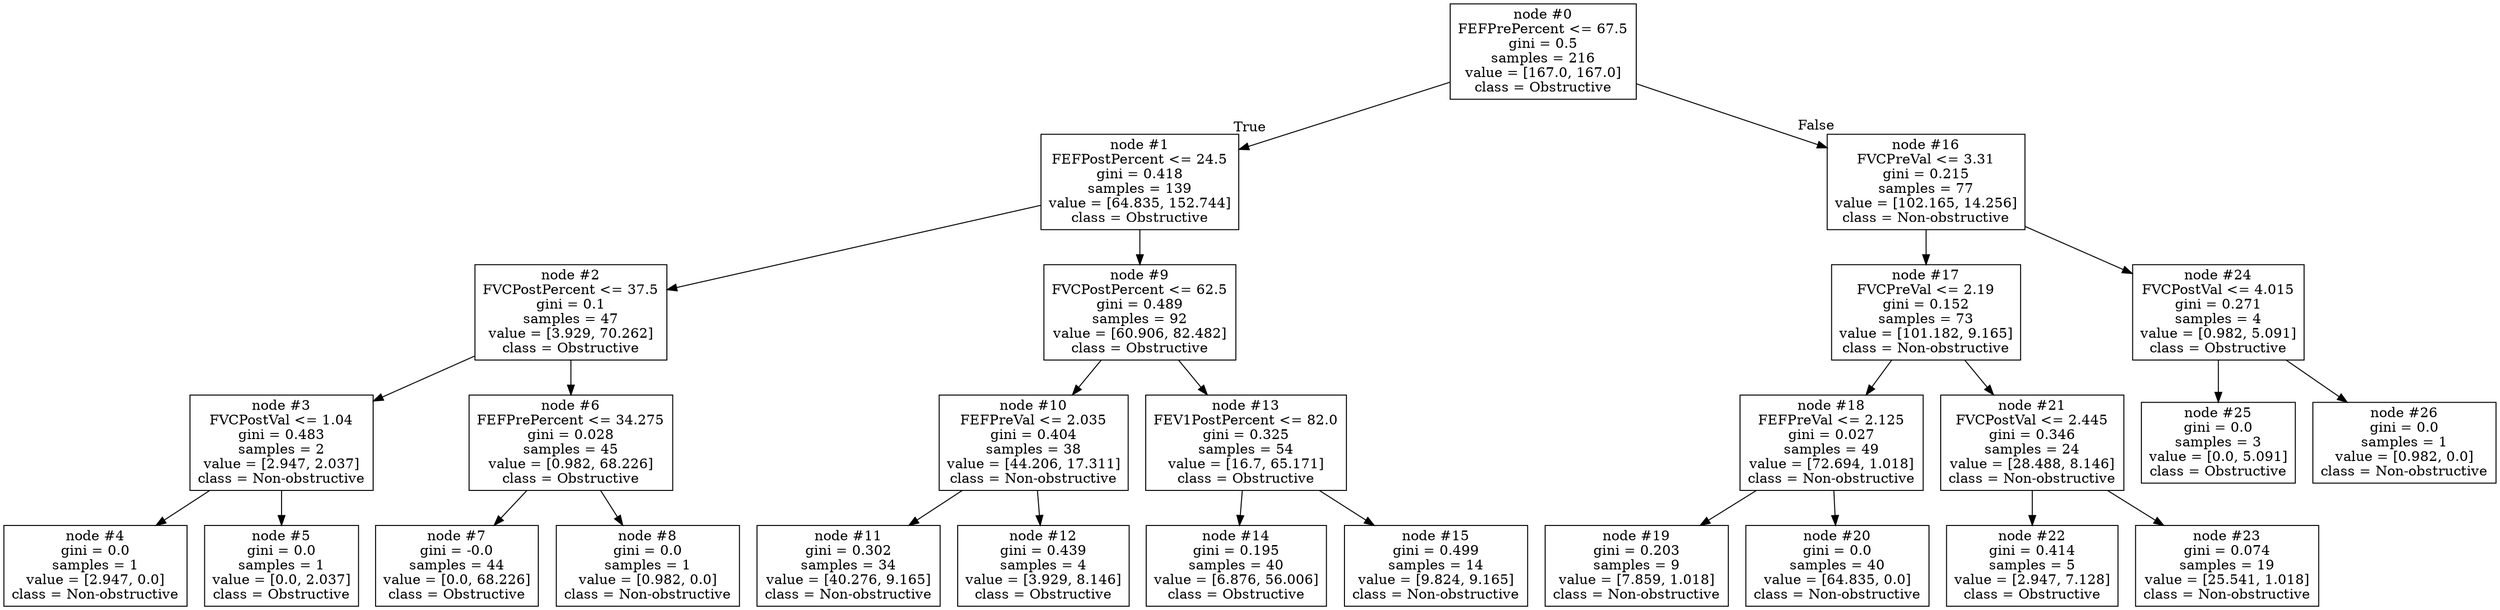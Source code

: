 digraph Tree {
node [shape=box] ;
0 [label="node #0\nFEFPrePercent <= 67.5\ngini = 0.5\nsamples = 216\nvalue = [167.0, 167.0]\nclass = Obstructive"] ;
1 [label="node #1\nFEFPostPercent <= 24.5\ngini = 0.418\nsamples = 139\nvalue = [64.835, 152.744]\nclass = Obstructive"] ;
0 -> 1 [labeldistance=2.5, labelangle=45, headlabel="True"] ;
2 [label="node #2\nFVCPostPercent <= 37.5\ngini = 0.1\nsamples = 47\nvalue = [3.929, 70.262]\nclass = Obstructive"] ;
1 -> 2 ;
3 [label="node #3\nFVCPostVal <= 1.04\ngini = 0.483\nsamples = 2\nvalue = [2.947, 2.037]\nclass = Non-obstructive"] ;
2 -> 3 ;
4 [label="node #4\ngini = 0.0\nsamples = 1\nvalue = [2.947, 0.0]\nclass = Non-obstructive"] ;
3 -> 4 ;
5 [label="node #5\ngini = 0.0\nsamples = 1\nvalue = [0.0, 2.037]\nclass = Obstructive"] ;
3 -> 5 ;
6 [label="node #6\nFEFPrePercent <= 34.275\ngini = 0.028\nsamples = 45\nvalue = [0.982, 68.226]\nclass = Obstructive"] ;
2 -> 6 ;
7 [label="node #7\ngini = -0.0\nsamples = 44\nvalue = [0.0, 68.226]\nclass = Obstructive"] ;
6 -> 7 ;
8 [label="node #8\ngini = 0.0\nsamples = 1\nvalue = [0.982, 0.0]\nclass = Non-obstructive"] ;
6 -> 8 ;
9 [label="node #9\nFVCPostPercent <= 62.5\ngini = 0.489\nsamples = 92\nvalue = [60.906, 82.482]\nclass = Obstructive"] ;
1 -> 9 ;
10 [label="node #10\nFEFPreVal <= 2.035\ngini = 0.404\nsamples = 38\nvalue = [44.206, 17.311]\nclass = Non-obstructive"] ;
9 -> 10 ;
11 [label="node #11\ngini = 0.302\nsamples = 34\nvalue = [40.276, 9.165]\nclass = Non-obstructive"] ;
10 -> 11 ;
12 [label="node #12\ngini = 0.439\nsamples = 4\nvalue = [3.929, 8.146]\nclass = Obstructive"] ;
10 -> 12 ;
13 [label="node #13\nFEV1PostPercent <= 82.0\ngini = 0.325\nsamples = 54\nvalue = [16.7, 65.171]\nclass = Obstructive"] ;
9 -> 13 ;
14 [label="node #14\ngini = 0.195\nsamples = 40\nvalue = [6.876, 56.006]\nclass = Obstructive"] ;
13 -> 14 ;
15 [label="node #15\ngini = 0.499\nsamples = 14\nvalue = [9.824, 9.165]\nclass = Non-obstructive"] ;
13 -> 15 ;
16 [label="node #16\nFVCPreVal <= 3.31\ngini = 0.215\nsamples = 77\nvalue = [102.165, 14.256]\nclass = Non-obstructive"] ;
0 -> 16 [labeldistance=2.5, labelangle=-45, headlabel="False"] ;
17 [label="node #17\nFVCPreVal <= 2.19\ngini = 0.152\nsamples = 73\nvalue = [101.182, 9.165]\nclass = Non-obstructive"] ;
16 -> 17 ;
18 [label="node #18\nFEFPreVal <= 2.125\ngini = 0.027\nsamples = 49\nvalue = [72.694, 1.018]\nclass = Non-obstructive"] ;
17 -> 18 ;
19 [label="node #19\ngini = 0.203\nsamples = 9\nvalue = [7.859, 1.018]\nclass = Non-obstructive"] ;
18 -> 19 ;
20 [label="node #20\ngini = 0.0\nsamples = 40\nvalue = [64.835, 0.0]\nclass = Non-obstructive"] ;
18 -> 20 ;
21 [label="node #21\nFVCPostVal <= 2.445\ngini = 0.346\nsamples = 24\nvalue = [28.488, 8.146]\nclass = Non-obstructive"] ;
17 -> 21 ;
22 [label="node #22\ngini = 0.414\nsamples = 5\nvalue = [2.947, 7.128]\nclass = Obstructive"] ;
21 -> 22 ;
23 [label="node #23\ngini = 0.074\nsamples = 19\nvalue = [25.541, 1.018]\nclass = Non-obstructive"] ;
21 -> 23 ;
24 [label="node #24\nFVCPostVal <= 4.015\ngini = 0.271\nsamples = 4\nvalue = [0.982, 5.091]\nclass = Obstructive"] ;
16 -> 24 ;
25 [label="node #25\ngini = 0.0\nsamples = 3\nvalue = [0.0, 5.091]\nclass = Obstructive"] ;
24 -> 25 ;
26 [label="node #26\ngini = 0.0\nsamples = 1\nvalue = [0.982, 0.0]\nclass = Non-obstructive"] ;
24 -> 26 ;
}